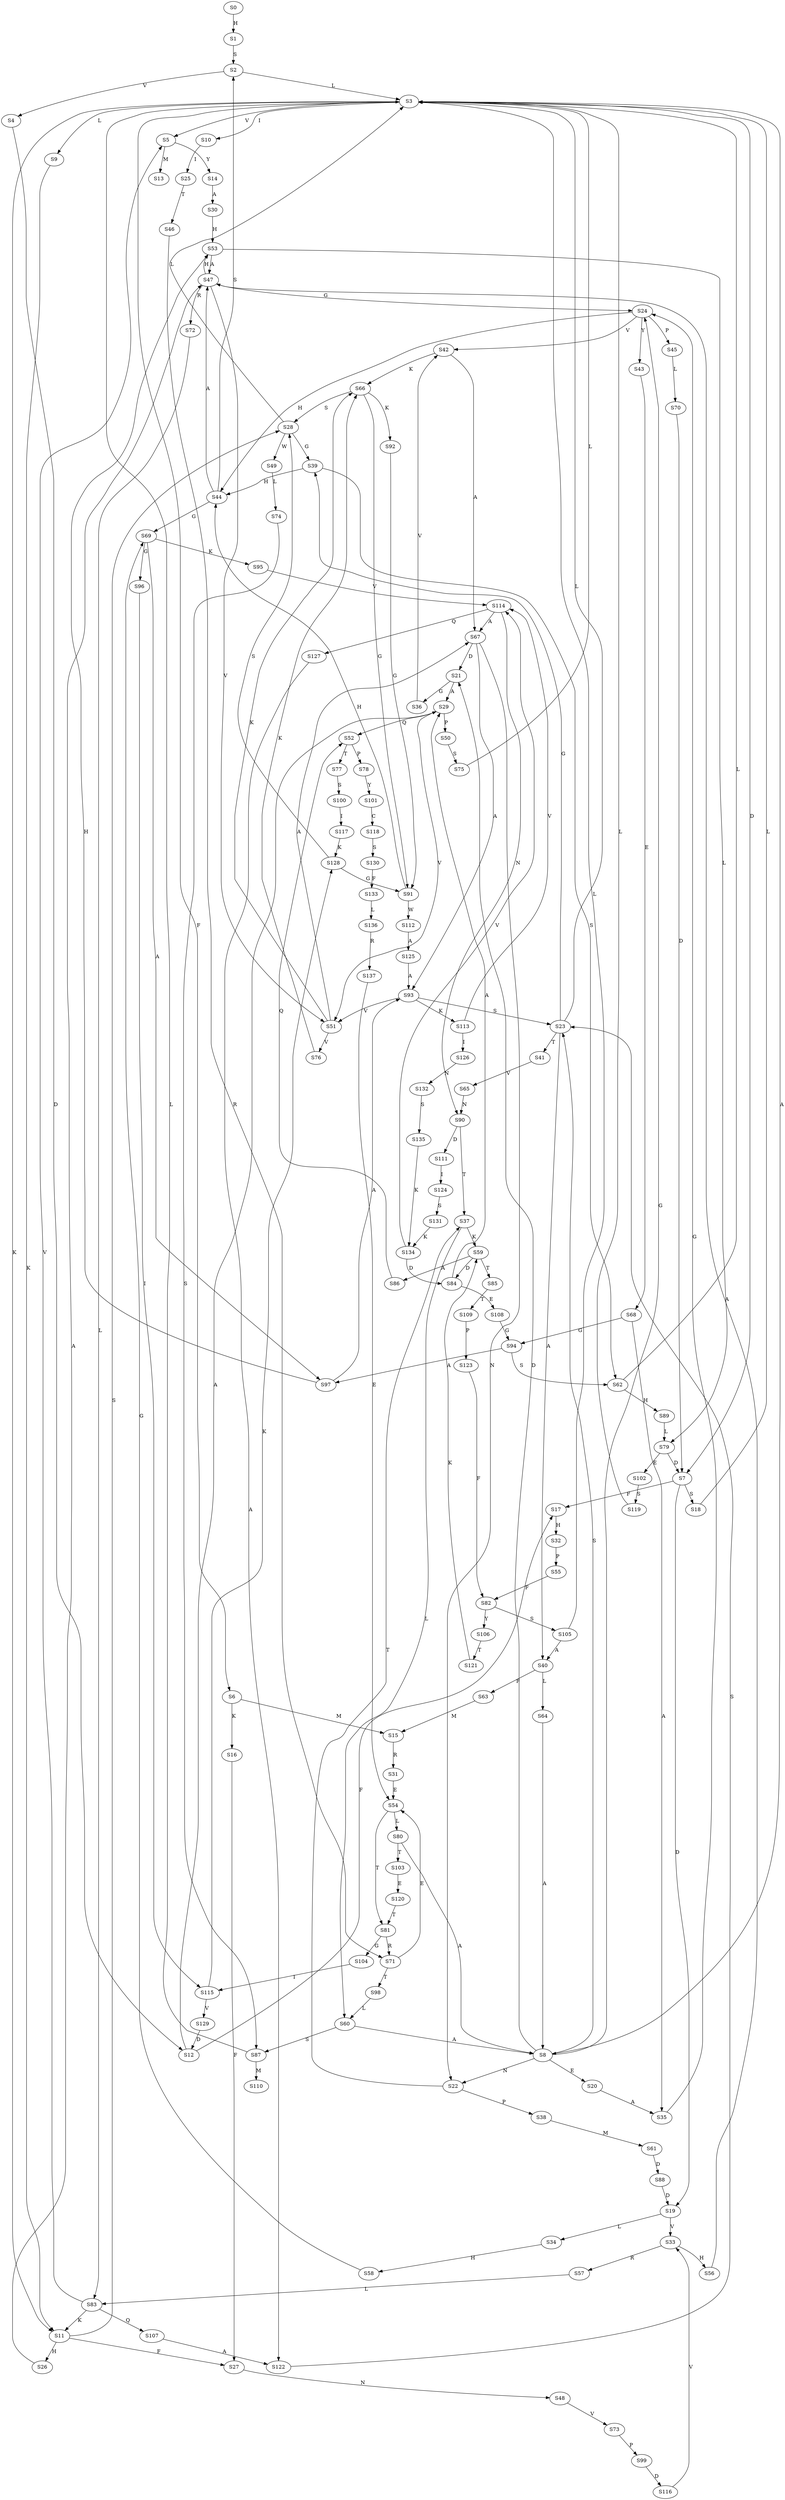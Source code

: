 strict digraph  {
	S0 -> S1 [ label = H ];
	S1 -> S2 [ label = S ];
	S2 -> S3 [ label = L ];
	S2 -> S4 [ label = V ];
	S3 -> S5 [ label = V ];
	S3 -> S6 [ label = F ];
	S3 -> S7 [ label = D ];
	S3 -> S8 [ label = A ];
	S3 -> S9 [ label = L ];
	S3 -> S10 [ label = I ];
	S3 -> S11 [ label = K ];
	S4 -> S12 [ label = D ];
	S5 -> S13 [ label = M ];
	S5 -> S14 [ label = Y ];
	S6 -> S15 [ label = M ];
	S6 -> S16 [ label = K ];
	S7 -> S17 [ label = F ];
	S7 -> S18 [ label = S ];
	S7 -> S19 [ label = D ];
	S8 -> S20 [ label = E ];
	S8 -> S21 [ label = D ];
	S8 -> S22 [ label = N ];
	S8 -> S23 [ label = S ];
	S8 -> S24 [ label = G ];
	S9 -> S11 [ label = K ];
	S10 -> S25 [ label = I ];
	S11 -> S26 [ label = H ];
	S11 -> S27 [ label = F ];
	S11 -> S28 [ label = S ];
	S12 -> S17 [ label = F ];
	S12 -> S29 [ label = A ];
	S14 -> S30 [ label = A ];
	S15 -> S31 [ label = R ];
	S16 -> S27 [ label = F ];
	S17 -> S32 [ label = H ];
	S18 -> S3 [ label = L ];
	S19 -> S33 [ label = V ];
	S19 -> S34 [ label = L ];
	S20 -> S35 [ label = A ];
	S21 -> S29 [ label = A ];
	S21 -> S36 [ label = G ];
	S22 -> S37 [ label = T ];
	S22 -> S38 [ label = P ];
	S23 -> S39 [ label = G ];
	S23 -> S3 [ label = L ];
	S23 -> S40 [ label = A ];
	S23 -> S41 [ label = T ];
	S24 -> S42 [ label = V ];
	S24 -> S43 [ label = Y ];
	S24 -> S44 [ label = H ];
	S24 -> S45 [ label = P ];
	S25 -> S46 [ label = T ];
	S26 -> S47 [ label = A ];
	S27 -> S48 [ label = N ];
	S28 -> S49 [ label = W ];
	S28 -> S39 [ label = G ];
	S28 -> S3 [ label = L ];
	S29 -> S50 [ label = P ];
	S29 -> S51 [ label = V ];
	S29 -> S52 [ label = Q ];
	S30 -> S53 [ label = H ];
	S31 -> S54 [ label = E ];
	S32 -> S55 [ label = P ];
	S33 -> S56 [ label = H ];
	S33 -> S57 [ label = R ];
	S34 -> S58 [ label = H ];
	S35 -> S24 [ label = G ];
	S36 -> S42 [ label = V ];
	S37 -> S59 [ label = K ];
	S37 -> S60 [ label = L ];
	S38 -> S61 [ label = M ];
	S39 -> S44 [ label = H ];
	S39 -> S62 [ label = S ];
	S40 -> S63 [ label = F ];
	S40 -> S64 [ label = L ];
	S41 -> S65 [ label = V ];
	S42 -> S66 [ label = K ];
	S42 -> S67 [ label = A ];
	S43 -> S68 [ label = E ];
	S44 -> S2 [ label = S ];
	S44 -> S69 [ label = G ];
	S44 -> S47 [ label = A ];
	S45 -> S70 [ label = L ];
	S46 -> S71 [ label = R ];
	S47 -> S24 [ label = G ];
	S47 -> S51 [ label = V ];
	S47 -> S53 [ label = H ];
	S47 -> S72 [ label = R ];
	S48 -> S73 [ label = V ];
	S49 -> S74 [ label = L ];
	S50 -> S75 [ label = S ];
	S51 -> S66 [ label = K ];
	S51 -> S67 [ label = A ];
	S51 -> S76 [ label = V ];
	S52 -> S77 [ label = T ];
	S52 -> S78 [ label = P ];
	S53 -> S47 [ label = A ];
	S53 -> S79 [ label = L ];
	S54 -> S80 [ label = L ];
	S54 -> S81 [ label = T ];
	S55 -> S82 [ label = F ];
	S56 -> S47 [ label = A ];
	S57 -> S83 [ label = L ];
	S58 -> S69 [ label = G ];
	S59 -> S84 [ label = D ];
	S59 -> S85 [ label = T ];
	S59 -> S86 [ label = A ];
	S60 -> S8 [ label = A ];
	S60 -> S87 [ label = S ];
	S61 -> S88 [ label = D ];
	S62 -> S3 [ label = L ];
	S62 -> S89 [ label = H ];
	S63 -> S15 [ label = M ];
	S64 -> S8 [ label = A ];
	S65 -> S90 [ label = N ];
	S66 -> S91 [ label = G ];
	S66 -> S92 [ label = K ];
	S66 -> S28 [ label = S ];
	S67 -> S22 [ label = N ];
	S67 -> S93 [ label = A ];
	S67 -> S21 [ label = D ];
	S68 -> S94 [ label = G ];
	S68 -> S35 [ label = A ];
	S69 -> S95 [ label = K ];
	S69 -> S96 [ label = G ];
	S69 -> S97 [ label = A ];
	S70 -> S7 [ label = D ];
	S71 -> S98 [ label = T ];
	S71 -> S54 [ label = E ];
	S72 -> S83 [ label = L ];
	S73 -> S99 [ label = P ];
	S74 -> S87 [ label = S ];
	S75 -> S3 [ label = L ];
	S76 -> S66 [ label = K ];
	S77 -> S100 [ label = S ];
	S78 -> S101 [ label = Y ];
	S79 -> S7 [ label = D ];
	S79 -> S102 [ label = E ];
	S80 -> S8 [ label = A ];
	S80 -> S103 [ label = T ];
	S81 -> S71 [ label = R ];
	S81 -> S104 [ label = G ];
	S82 -> S105 [ label = S ];
	S82 -> S106 [ label = Y ];
	S83 -> S11 [ label = K ];
	S83 -> S107 [ label = Q ];
	S83 -> S5 [ label = V ];
	S84 -> S29 [ label = A ];
	S84 -> S108 [ label = E ];
	S85 -> S109 [ label = T ];
	S86 -> S52 [ label = Q ];
	S87 -> S110 [ label = M ];
	S87 -> S3 [ label = L ];
	S88 -> S19 [ label = D ];
	S89 -> S79 [ label = L ];
	S90 -> S37 [ label = T ];
	S90 -> S111 [ label = D ];
	S91 -> S112 [ label = W ];
	S91 -> S44 [ label = H ];
	S92 -> S91 [ label = G ];
	S93 -> S113 [ label = K ];
	S93 -> S23 [ label = S ];
	S93 -> S51 [ label = V ];
	S94 -> S97 [ label = A ];
	S94 -> S62 [ label = S ];
	S95 -> S114 [ label = V ];
	S96 -> S115 [ label = I ];
	S97 -> S53 [ label = H ];
	S97 -> S93 [ label = A ];
	S98 -> S60 [ label = L ];
	S99 -> S116 [ label = D ];
	S100 -> S117 [ label = I ];
	S101 -> S118 [ label = C ];
	S102 -> S119 [ label = S ];
	S103 -> S120 [ label = E ];
	S104 -> S115 [ label = I ];
	S105 -> S3 [ label = L ];
	S105 -> S40 [ label = A ];
	S106 -> S121 [ label = T ];
	S107 -> S122 [ label = A ];
	S108 -> S94 [ label = G ];
	S109 -> S123 [ label = P ];
	S111 -> S124 [ label = I ];
	S112 -> S125 [ label = A ];
	S113 -> S114 [ label = V ];
	S113 -> S126 [ label = I ];
	S114 -> S90 [ label = N ];
	S114 -> S127 [ label = Q ];
	S114 -> S67 [ label = A ];
	S115 -> S128 [ label = K ];
	S115 -> S129 [ label = V ];
	S116 -> S33 [ label = V ];
	S117 -> S128 [ label = K ];
	S118 -> S130 [ label = S ];
	S119 -> S3 [ label = L ];
	S120 -> S81 [ label = T ];
	S121 -> S59 [ label = K ];
	S122 -> S23 [ label = S ];
	S123 -> S82 [ label = F ];
	S124 -> S131 [ label = S ];
	S125 -> S93 [ label = A ];
	S126 -> S132 [ label = N ];
	S127 -> S122 [ label = A ];
	S128 -> S91 [ label = G ];
	S128 -> S28 [ label = S ];
	S129 -> S12 [ label = D ];
	S130 -> S133 [ label = F ];
	S131 -> S134 [ label = K ];
	S132 -> S135 [ label = S ];
	S133 -> S136 [ label = L ];
	S134 -> S84 [ label = D ];
	S134 -> S114 [ label = V ];
	S135 -> S134 [ label = K ];
	S136 -> S137 [ label = R ];
	S137 -> S54 [ label = E ];
}
